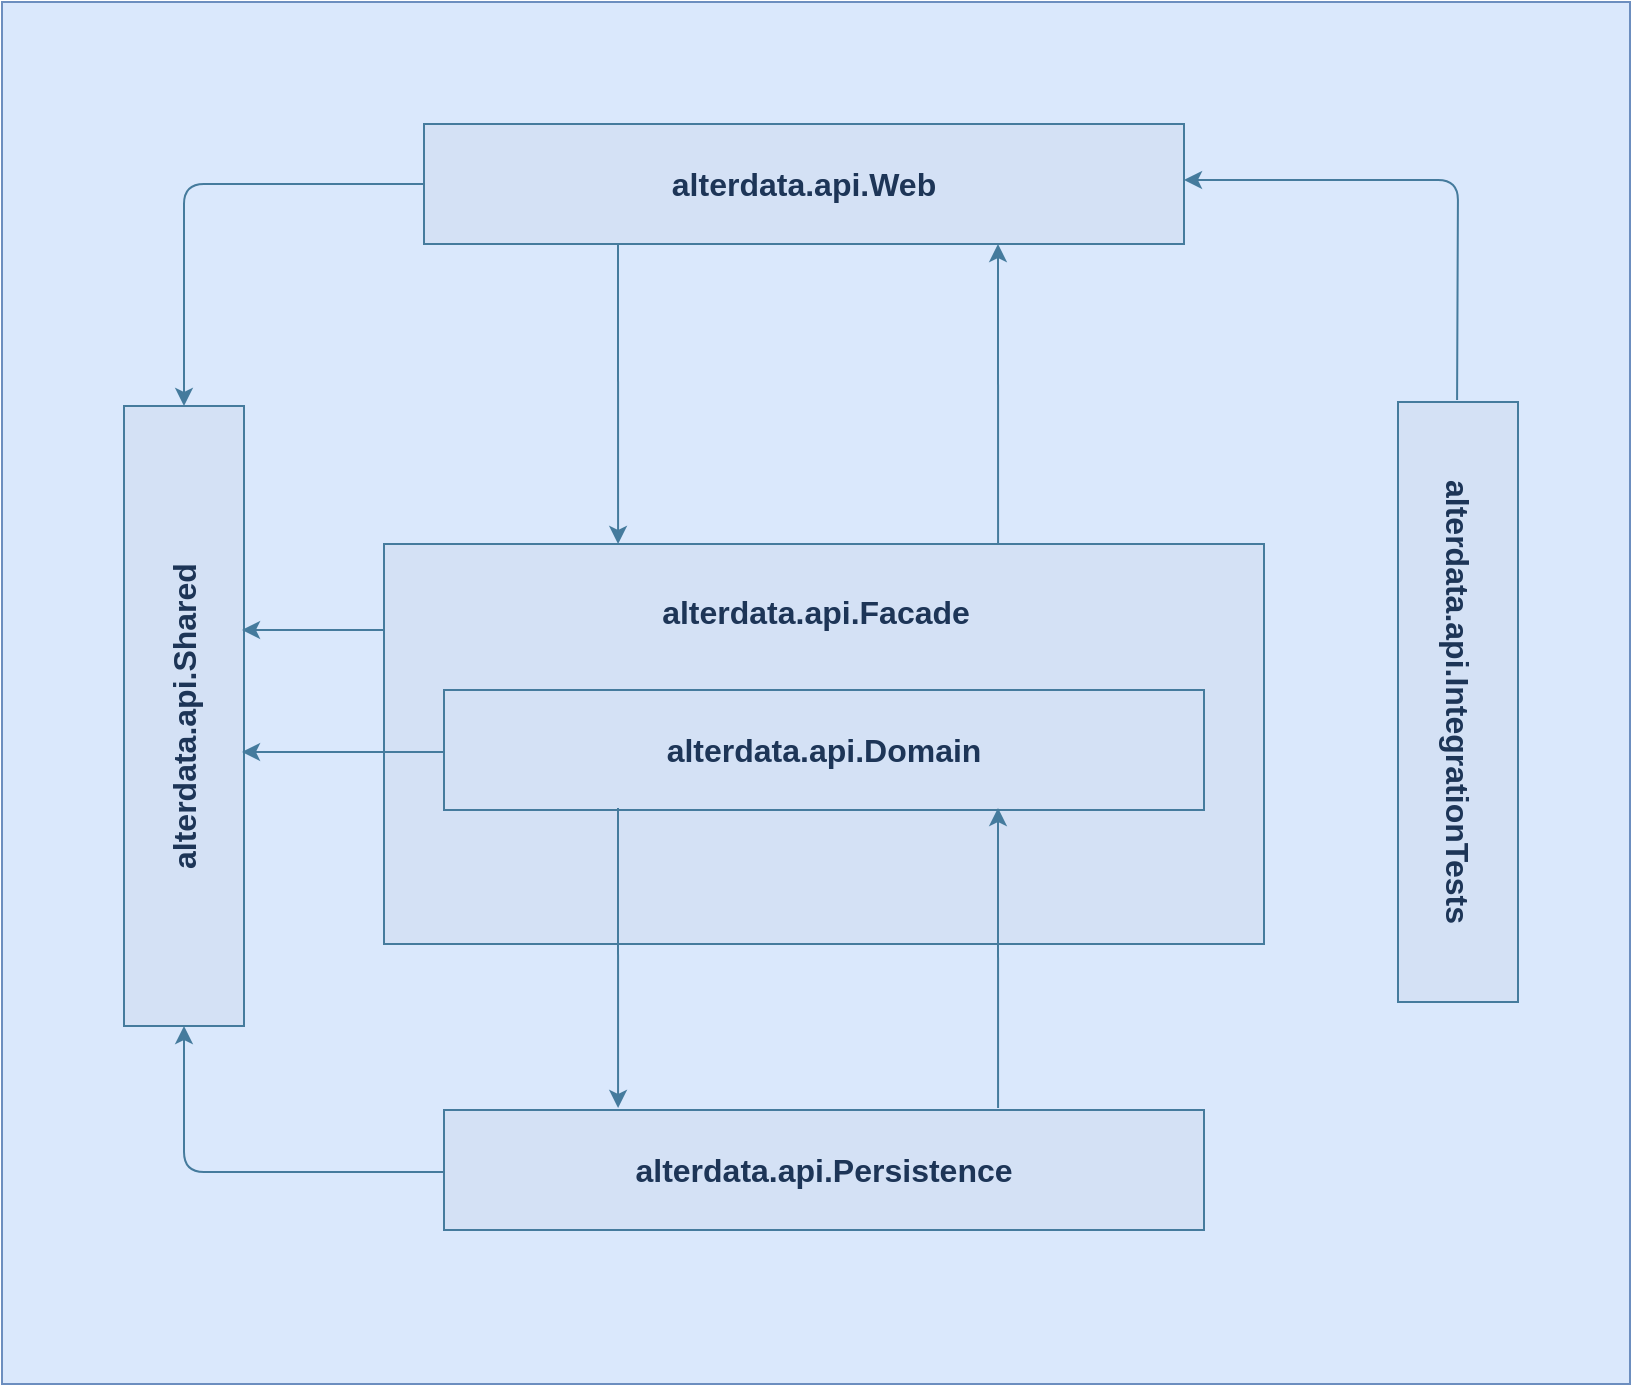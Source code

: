 <mxfile version="13.6.4" type="device"><diagram id="3RrTx5PkpeBSGNhMO3If" name="Page-1"><mxGraphModel dx="1027" dy="535" grid="1" gridSize="10" guides="1" tooltips="1" connect="1" arrows="1" fold="1" page="1" pageScale="1" pageWidth="827" pageHeight="1169" math="0" shadow="0"><root><mxCell id="0"/><mxCell id="1" parent="0"/><mxCell id="saLMHlbaKoI5b2TqJeRs-1" value="" style="rounded=0;whiteSpace=wrap;html=1;fillColor=#dae8fc;strokeColor=#6c8ebf;" vertex="1" parent="1"><mxGeometry x="6" y="9" width="814" height="691" as="geometry"/></mxCell><mxCell id="saLMHlbaKoI5b2TqJeRs-2" value="&lt;font style=&quot;font-size: 16px&quot;&gt;alterdata.api.Web&lt;/font&gt;" style="rounded=0;whiteSpace=wrap;html=1;sketch=0;strokeColor=#457B9D;fontColor=#1D3557;fillColor=#D4E1F5;fontStyle=1" vertex="1" parent="1"><mxGeometry x="217" y="70" width="380" height="60" as="geometry"/></mxCell><mxCell id="saLMHlbaKoI5b2TqJeRs-3" value="" style="rounded=0;whiteSpace=wrap;html=1;sketch=0;strokeColor=#457B9D;fontColor=#1D3557;fillColor=#D4E1F5;" vertex="1" parent="1"><mxGeometry x="197" y="280" width="440" height="200" as="geometry"/></mxCell><mxCell id="saLMHlbaKoI5b2TqJeRs-4" value="&#xA;&lt;font style=&quot;font-size: 16px&quot;&gt;alterdata.api.Facade&lt;/font&gt;&#xA;&#xA;" style="text;html=1;strokeColor=none;fillColor=none;align=center;verticalAlign=middle;whiteSpace=wrap;rounded=0;sketch=0;fontColor=#1D3557;fontStyle=1" vertex="1" parent="1"><mxGeometry x="393" y="311" width="40" height="20" as="geometry"/></mxCell><mxCell id="saLMHlbaKoI5b2TqJeRs-5" value="&lt;font style=&quot;font-size: 16px&quot;&gt;alterdata.api.Domain&lt;/font&gt;" style="rounded=0;whiteSpace=wrap;html=1;sketch=0;strokeColor=#457B9D;fontColor=#1D3557;fillColor=#D4E1F5;fontStyle=1" vertex="1" parent="1"><mxGeometry x="227" y="353" width="380" height="60" as="geometry"/></mxCell><mxCell id="saLMHlbaKoI5b2TqJeRs-6" value="&lt;font style=&quot;font-size: 16px&quot;&gt;alterdata.api.Persistence&lt;/font&gt;" style="rounded=0;whiteSpace=wrap;html=1;sketch=0;strokeColor=#457B9D;fontColor=#1D3557;fillColor=#D4E1F5;fontStyle=1" vertex="1" parent="1"><mxGeometry x="227" y="563" width="380" height="60" as="geometry"/></mxCell><mxCell id="saLMHlbaKoI5b2TqJeRs-7" value="" style="endArrow=classic;html=1;strokeColor=#457B9D;fillColor=#A8DADC;fontColor=#1D3557;entryX=0.266;entryY=0;entryDx=0;entryDy=0;entryPerimeter=0;" edge="1" parent="1" target="saLMHlbaKoI5b2TqJeRs-3"><mxGeometry width="50" height="50" relative="1" as="geometry"><mxPoint x="314" y="130" as="sourcePoint"/><mxPoint x="377" y="190" as="targetPoint"/></mxGeometry></mxCell><mxCell id="saLMHlbaKoI5b2TqJeRs-8" value="" style="endArrow=classic;html=1;strokeColor=#457B9D;fillColor=#A8DADC;fontColor=#1D3557;entryX=0.266;entryY=0;entryDx=0;entryDy=0;entryPerimeter=0;" edge="1" parent="1"><mxGeometry width="50" height="50" relative="1" as="geometry"><mxPoint x="504.04" y="280" as="sourcePoint"/><mxPoint x="504" y="130" as="targetPoint"/></mxGeometry></mxCell><mxCell id="saLMHlbaKoI5b2TqJeRs-9" value="" style="endArrow=classic;html=1;strokeColor=#457B9D;fillColor=#A8DADC;fontColor=#1D3557;entryX=0.266;entryY=0;entryDx=0;entryDy=0;entryPerimeter=0;" edge="1" parent="1"><mxGeometry width="50" height="50" relative="1" as="geometry"><mxPoint x="314" y="412" as="sourcePoint"/><mxPoint x="314.04" y="562" as="targetPoint"/></mxGeometry></mxCell><mxCell id="saLMHlbaKoI5b2TqJeRs-10" value="" style="endArrow=classic;html=1;strokeColor=#457B9D;fillColor=#A8DADC;fontColor=#1D3557;entryX=0.266;entryY=0;entryDx=0;entryDy=0;entryPerimeter=0;" edge="1" parent="1"><mxGeometry width="50" height="50" relative="1" as="geometry"><mxPoint x="504.04" y="562" as="sourcePoint"/><mxPoint x="504" y="412" as="targetPoint"/></mxGeometry></mxCell><mxCell id="saLMHlbaKoI5b2TqJeRs-11" value="&lt;font style=&quot;font-size: 16px&quot;&gt;alterdata.api.IntegrationTests&lt;/font&gt;" style="rounded=0;whiteSpace=wrap;html=1;sketch=0;strokeColor=#457B9D;fontColor=#1D3557;fillColor=#D4E1F5;rotation=90;fontStyle=1" vertex="1" parent="1"><mxGeometry x="584" y="329" width="300" height="60" as="geometry"/></mxCell><mxCell id="saLMHlbaKoI5b2TqJeRs-12" value="&lt;font style=&quot;font-size: 16px&quot;&gt;alterdata.api.Shared&lt;/font&gt;" style="rounded=0;whiteSpace=wrap;html=1;sketch=0;strokeColor=#457B9D;fontColor=#1D3557;fillColor=#D4E1F5;rotation=-90;fontStyle=1" vertex="1" parent="1"><mxGeometry x="-58" y="336" width="310" height="60" as="geometry"/></mxCell><mxCell id="saLMHlbaKoI5b2TqJeRs-13" value="" style="endArrow=classic;html=1;strokeColor=#457B9D;fillColor=#A8DADC;fontColor=#1D3557;" edge="1" parent="1" source="saLMHlbaKoI5b2TqJeRs-2" target="saLMHlbaKoI5b2TqJeRs-12"><mxGeometry width="50" height="50" relative="1" as="geometry"><mxPoint x="324" y="140" as="sourcePoint"/><mxPoint x="324.04" y="290" as="targetPoint"/><Array as="points"><mxPoint x="97" y="100"/></Array></mxGeometry></mxCell><mxCell id="saLMHlbaKoI5b2TqJeRs-14" value="" style="endArrow=classic;html=1;strokeColor=#457B9D;fillColor=#A8DADC;fontColor=#1D3557;exitX=0;exitY=0.5;exitDx=0;exitDy=0;" edge="1" parent="1"><mxGeometry width="50" height="50" relative="1" as="geometry"><mxPoint x="227" y="384" as="sourcePoint"/><mxPoint x="126" y="384" as="targetPoint"/></mxGeometry></mxCell><mxCell id="saLMHlbaKoI5b2TqJeRs-17" value="" style="endArrow=classic;html=1;strokeColor=#457B9D;fillColor=#A8DADC;fontColor=#1D3557;" edge="1" parent="1"><mxGeometry width="50" height="50" relative="1" as="geometry"><mxPoint x="197" y="323" as="sourcePoint"/><mxPoint x="126" y="323" as="targetPoint"/></mxGeometry></mxCell><mxCell id="saLMHlbaKoI5b2TqJeRs-19" value="" style="endArrow=classic;html=1;strokeColor=#457B9D;fillColor=#A8DADC;fontColor=#1D3557;entryX=0;entryY=0.5;entryDx=0;entryDy=0;" edge="1" parent="1" target="saLMHlbaKoI5b2TqJeRs-12"><mxGeometry width="50" height="50" relative="1" as="geometry"><mxPoint x="227" y="594" as="sourcePoint"/><mxPoint x="136" y="594" as="targetPoint"/><Array as="points"><mxPoint x="97" y="594"/></Array></mxGeometry></mxCell><mxCell id="saLMHlbaKoI5b2TqJeRs-20" value="" style="endArrow=classic;html=1;strokeColor=#457B9D;fillColor=#A8DADC;fontColor=#1D3557;entryX=1;entryY=0.5;entryDx=0;entryDy=0;" edge="1" parent="1"><mxGeometry width="50" height="50" relative="1" as="geometry"><mxPoint x="733.538" y="208" as="sourcePoint"/><mxPoint x="597" y="98" as="targetPoint"/><Array as="points"><mxPoint x="734" y="98"/></Array></mxGeometry></mxCell></root></mxGraphModel></diagram></mxfile>